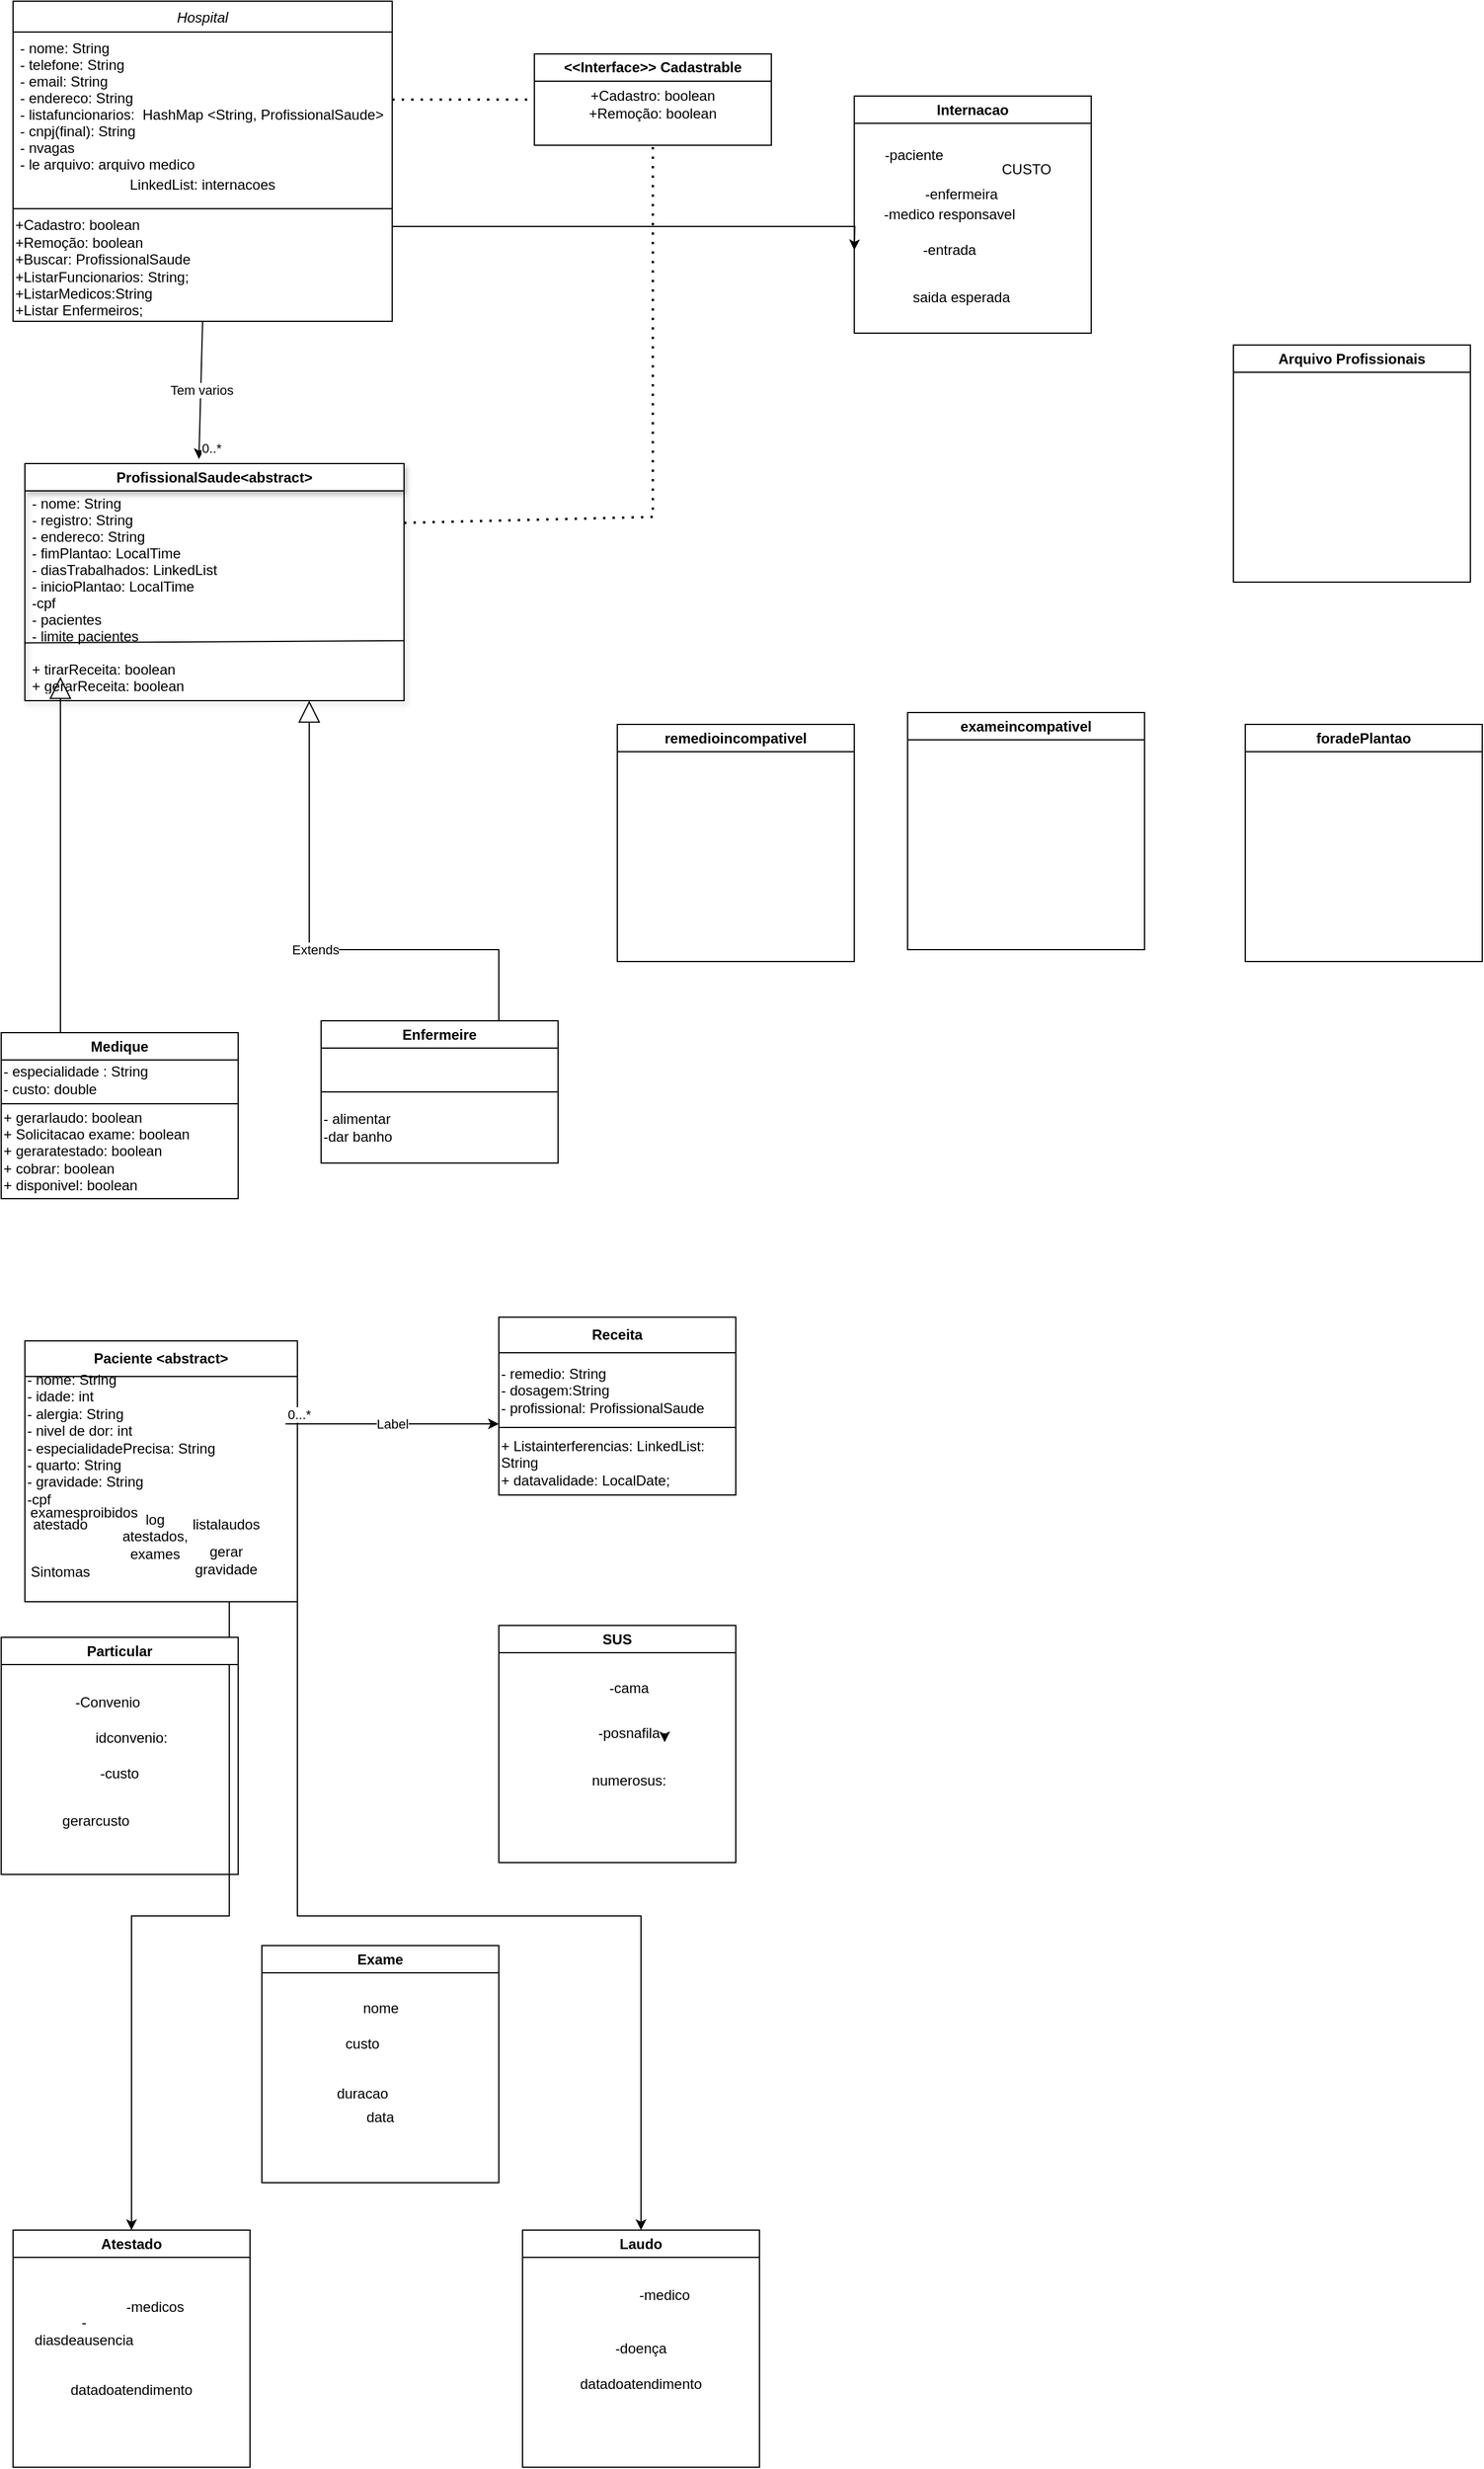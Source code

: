 <mxfile version="21.3.8" type="github">
  <diagram id="C5RBs43oDa-KdzZeNtuy" name="Page-1">
    <mxGraphModel dx="1434" dy="775" grid="1" gridSize="10" guides="1" tooltips="1" connect="1" arrows="1" fold="1" page="1" pageScale="1" pageWidth="1600" pageHeight="1169" math="0" shadow="0">
      <root>
        <mxCell id="WIyWlLk6GJQsqaUBKTNV-0" />
        <mxCell id="WIyWlLk6GJQsqaUBKTNV-1" parent="WIyWlLk6GJQsqaUBKTNV-0" />
        <mxCell id="zkfFHV4jXpPFQw0GAbJ--0" value="Hospital" style="swimlane;fontStyle=2;align=center;verticalAlign=top;childLayout=stackLayout;horizontal=1;startSize=26;horizontalStack=0;resizeParent=1;resizeLast=0;collapsible=1;marginBottom=0;rounded=0;shadow=0;strokeWidth=1;" parent="WIyWlLk6GJQsqaUBKTNV-1" vertex="1">
          <mxGeometry x="40" y="80" width="320" height="270" as="geometry">
            <mxRectangle x="230" y="140" width="160" height="26" as="alternateBounds" />
          </mxGeometry>
        </mxCell>
        <mxCell id="zkfFHV4jXpPFQw0GAbJ--1" value="- nome: String&#xa;- telefone: String&#xa;- email: String&#xa;- endereco: String&#xa;- listafuncionarios:  HashMap &lt;String, ProfissionalSaude&gt;&#xa;- cnpj(final): String&#xa;- nvagas&#xa;- le arquivo: arquivo medico" style="text;align=left;verticalAlign=top;spacingLeft=4;spacingRight=4;overflow=hidden;rotatable=0;points=[[0,0.5],[1,0.5]];portConstraint=eastwest;" parent="zkfFHV4jXpPFQw0GAbJ--0" vertex="1">
          <mxGeometry y="26" width="320" height="114" as="geometry" />
        </mxCell>
        <mxCell id="CyfO7_76a3TtjCnsQ1G2-8" style="edgeStyle=orthogonalEdgeStyle;rounded=0;orthogonalLoop=1;jettySize=auto;html=1;exitX=1;exitY=1;exitDx=0;exitDy=0;" parent="zkfFHV4jXpPFQw0GAbJ--0" source="CyfO7_76a3TtjCnsQ1G2-6" edge="1">
          <mxGeometry relative="1" as="geometry">
            <mxPoint x="710" y="210" as="targetPoint" />
          </mxGeometry>
        </mxCell>
        <mxCell id="CyfO7_76a3TtjCnsQ1G2-6" value="LinkedList: internacoes" style="text;html=1;strokeColor=none;fillColor=none;align=center;verticalAlign=middle;whiteSpace=wrap;rounded=0;" parent="zkfFHV4jXpPFQw0GAbJ--0" vertex="1">
          <mxGeometry y="140" width="320" height="30" as="geometry" />
        </mxCell>
        <mxCell id="zkfFHV4jXpPFQw0GAbJ--4" value="" style="line;html=1;strokeWidth=1;align=left;verticalAlign=middle;spacingTop=-1;spacingLeft=3;spacingRight=3;rotatable=0;labelPosition=right;points=[];portConstraint=eastwest;" parent="zkfFHV4jXpPFQw0GAbJ--0" vertex="1">
          <mxGeometry y="170" width="320" height="10" as="geometry" />
        </mxCell>
        <mxCell id="-9V2bEK6rvMUXnRSOSfq-13" value="+Cadastro: boolean&lt;br&gt;+Remoção: boolean&lt;br&gt;+Buscar: ProfissionalSaude&lt;br&gt;+ListarFuncionarios: String;&lt;br&gt;+ListarMedicos:String&lt;br&gt;+Listar Enfermeiros;" style="text;html=1;strokeColor=none;fillColor=none;align=left;verticalAlign=middle;whiteSpace=wrap;rounded=0;" parent="zkfFHV4jXpPFQw0GAbJ--0" vertex="1">
          <mxGeometry y="180" width="320" height="90" as="geometry" />
        </mxCell>
        <mxCell id="-9V2bEK6rvMUXnRSOSfq-5" value="&amp;lt;&amp;lt;Interface&amp;gt;&amp;gt; Cadastrable" style="swimlane;whiteSpace=wrap;html=1;" parent="WIyWlLk6GJQsqaUBKTNV-1" vertex="1">
          <mxGeometry x="480" y="124.5" width="200" height="77" as="geometry" />
        </mxCell>
        <mxCell id="-9V2bEK6rvMUXnRSOSfq-8" value="+Cadastro: boolean&lt;br&gt;+Remoção: boolean" style="text;html=1;strokeColor=none;fillColor=none;align=center;verticalAlign=middle;whiteSpace=wrap;rounded=0;" parent="-9V2bEK6rvMUXnRSOSfq-5" vertex="1">
          <mxGeometry y="27" width="200" height="30" as="geometry" />
        </mxCell>
        <mxCell id="-9V2bEK6rvMUXnRSOSfq-11" value="" style="endArrow=none;dashed=1;html=1;dashPattern=1 3;strokeWidth=2;rounded=0;exitX=1;exitY=0.5;exitDx=0;exitDy=0;entryX=0;entryY=0.5;entryDx=0;entryDy=0;" parent="WIyWlLk6GJQsqaUBKTNV-1" source="zkfFHV4jXpPFQw0GAbJ--1" target="-9V2bEK6rvMUXnRSOSfq-5" edge="1">
          <mxGeometry width="50" height="50" relative="1" as="geometry">
            <mxPoint x="300" y="147" as="sourcePoint" />
            <mxPoint x="580" y="250" as="targetPoint" />
          </mxGeometry>
        </mxCell>
        <mxCell id="-9V2bEK6rvMUXnRSOSfq-19" value="ProfissionalSaude&amp;lt;abstract&amp;gt;" style="swimlane;whiteSpace=wrap;html=1;shadow=1;" parent="WIyWlLk6GJQsqaUBKTNV-1" vertex="1">
          <mxGeometry x="50" y="470" width="320" height="200" as="geometry" />
        </mxCell>
        <mxCell id="2CkzwocB3PWpD3vvepL0-0" value="- nome: String&#xa;- registro: String&#xa;- endereco: String&#xa;- fimPlantao: LocalTime&#xa;- diasTrabalhados: LinkedList&#xa;- inicioPlantao: LocalTime&#xa;-cpf&#xa;- pacientes&#xa;- limite pacientes&#xa;&#xa;&#xa;" style="text;align=left;verticalAlign=top;spacingLeft=4;spacingRight=4;overflow=hidden;rotatable=0;points=[[0,0.5],[1,0.5]];portConstraint=eastwest;" parent="-9V2bEK6rvMUXnRSOSfq-19" vertex="1">
          <mxGeometry y="20" width="320" height="130" as="geometry" />
        </mxCell>
        <mxCell id="2CkzwocB3PWpD3vvepL0-1" value="" style="edgeStyle=none;orthogonalLoop=1;jettySize=auto;html=1;rounded=0;exitX=-0.002;exitY=1.01;exitDx=0;exitDy=0;endArrow=none;endFill=0;exitPerimeter=0;entryX=1;entryY=0.995;entryDx=0;entryDy=0;entryPerimeter=0;" parent="-9V2bEK6rvMUXnRSOSfq-19" source="2CkzwocB3PWpD3vvepL0-0" target="2CkzwocB3PWpD3vvepL0-0" edge="1">
          <mxGeometry width="80" relative="1" as="geometry">
            <mxPoint x="110" y="160" as="sourcePoint" />
            <mxPoint x="330" y="130" as="targetPoint" />
            <Array as="points" />
          </mxGeometry>
        </mxCell>
        <mxCell id="2CkzwocB3PWpD3vvepL0-2" value="+ tirarReceita: boolean&#xa;+ gerarReceita: boolean" style="text;align=left;verticalAlign=top;spacingLeft=4;spacingRight=4;overflow=hidden;rotatable=0;points=[[0,0.5],[1,0.5]];portConstraint=eastwest;" parent="-9V2bEK6rvMUXnRSOSfq-19" vertex="1">
          <mxGeometry y="160" width="320" height="30" as="geometry" />
        </mxCell>
        <mxCell id="-9V2bEK6rvMUXnRSOSfq-26" value="" style="endArrow=classic;html=1;rounded=0;entryX=0.459;entryY=-0.019;entryDx=0;entryDy=0;exitX=0.5;exitY=1;exitDx=0;exitDy=0;entryPerimeter=0;" parent="WIyWlLk6GJQsqaUBKTNV-1" source="-9V2bEK6rvMUXnRSOSfq-13" target="-9V2bEK6rvMUXnRSOSfq-19" edge="1">
          <mxGeometry relative="1" as="geometry">
            <mxPoint x="440" y="700" as="sourcePoint" />
            <mxPoint x="600" y="700" as="targetPoint" />
          </mxGeometry>
        </mxCell>
        <mxCell id="-9V2bEK6rvMUXnRSOSfq-27" value="Tem varios" style="edgeLabel;resizable=0;html=1;align=center;verticalAlign=middle;" parent="-9V2bEK6rvMUXnRSOSfq-26" connectable="0" vertex="1">
          <mxGeometry relative="1" as="geometry" />
        </mxCell>
        <mxCell id="-9V2bEK6rvMUXnRSOSfq-29" value="0..*" style="edgeLabel;resizable=0;html=1;align=right;verticalAlign=bottom;" parent="-9V2bEK6rvMUXnRSOSfq-26" connectable="0" vertex="1">
          <mxGeometry x="1" relative="1" as="geometry">
            <mxPoint x="20" as="offset" />
          </mxGeometry>
        </mxCell>
        <mxCell id="-9V2bEK6rvMUXnRSOSfq-47" value="" style="endArrow=none;dashed=1;html=1;dashPattern=1 3;strokeWidth=2;rounded=0;entryX=0.5;entryY=1;entryDx=0;entryDy=0;exitX=1;exitY=0.25;exitDx=0;exitDy=0;" parent="WIyWlLk6GJQsqaUBKTNV-1" source="-9V2bEK6rvMUXnRSOSfq-19" target="-9V2bEK6rvMUXnRSOSfq-5" edge="1">
          <mxGeometry width="50" height="50" relative="1" as="geometry">
            <mxPoint x="660" y="320" as="sourcePoint" />
            <mxPoint x="710" y="270" as="targetPoint" />
            <Array as="points">
              <mxPoint x="580" y="515" />
            </Array>
          </mxGeometry>
        </mxCell>
        <mxCell id="-9V2bEK6rvMUXnRSOSfq-484" style="edgeStyle=orthogonalEdgeStyle;rounded=0;orthogonalLoop=1;jettySize=auto;html=1;exitX=0.25;exitY=0;exitDx=0;exitDy=0;endArrow=block;endFill=0;endSize=16;" parent="WIyWlLk6GJQsqaUBKTNV-1" source="-9V2bEK6rvMUXnRSOSfq-478" edge="1">
          <mxGeometry relative="1" as="geometry">
            <mxPoint x="80" y="650" as="targetPoint" />
            <Array as="points">
              <mxPoint x="80" y="650" />
            </Array>
          </mxGeometry>
        </mxCell>
        <mxCell id="-9V2bEK6rvMUXnRSOSfq-478" value="Medique" style="swimlane;whiteSpace=wrap;html=1;" parent="WIyWlLk6GJQsqaUBKTNV-1" vertex="1">
          <mxGeometry x="30" y="950" width="200" height="140" as="geometry" />
        </mxCell>
        <mxCell id="-9V2bEK6rvMUXnRSOSfq-34" value="- especialidade : String&lt;br&gt;- custo: double" style="text;html=1;strokeColor=none;fillColor=none;align=left;verticalAlign=middle;whiteSpace=wrap;rounded=0;" parent="-9V2bEK6rvMUXnRSOSfq-478" vertex="1">
          <mxGeometry y="20" width="200" height="40" as="geometry" />
        </mxCell>
        <mxCell id="-9V2bEK6rvMUXnRSOSfq-529" value="+ gerarlaudo: boolean&lt;br&gt;+ Solicitacao exame: boolean&lt;br&gt;+ geraratestado: boolean&lt;br&gt;+ cobrar: boolean&lt;br&gt;+ disponivel: boolean" style="text;html=1;strokeColor=none;fillColor=none;align=left;verticalAlign=middle;whiteSpace=wrap;rounded=0;" parent="-9V2bEK6rvMUXnRSOSfq-478" vertex="1">
          <mxGeometry y="60" width="200" height="80" as="geometry" />
        </mxCell>
        <mxCell id="2CkzwocB3PWpD3vvepL0-5" value="" style="edgeStyle=none;orthogonalLoop=1;jettySize=auto;html=1;rounded=0;endArrow=none;endFill=0;exitX=0;exitY=1;exitDx=0;exitDy=0;entryX=1;entryY=1;entryDx=0;entryDy=0;" parent="-9V2bEK6rvMUXnRSOSfq-478" source="-9V2bEK6rvMUXnRSOSfq-34" target="-9V2bEK6rvMUXnRSOSfq-34" edge="1">
          <mxGeometry width="80" relative="1" as="geometry">
            <mxPoint y="80" as="sourcePoint" />
            <mxPoint x="200" y="80" as="targetPoint" />
            <Array as="points">
              <mxPoint x="100" y="60" />
            </Array>
          </mxGeometry>
        </mxCell>
        <mxCell id="-9V2bEK6rvMUXnRSOSfq-479" value="Enfermeire" style="swimlane;whiteSpace=wrap;html=1;" parent="WIyWlLk6GJQsqaUBKTNV-1" vertex="1">
          <mxGeometry x="300" y="940" width="200" height="120" as="geometry" />
        </mxCell>
        <mxCell id="-9V2bEK6rvMUXnRSOSfq-492" value="- alimentar&lt;br&gt;-dar banho" style="text;html=1;strokeColor=none;fillColor=none;align=left;verticalAlign=middle;whiteSpace=wrap;rounded=0;" parent="-9V2bEK6rvMUXnRSOSfq-479" vertex="1">
          <mxGeometry y="60" width="200" height="60" as="geometry" />
        </mxCell>
        <mxCell id="2CkzwocB3PWpD3vvepL0-6" value="" style="edgeStyle=none;orthogonalLoop=1;jettySize=auto;html=1;rounded=0;endArrow=none;endFill=0;exitX=0;exitY=1;exitDx=0;exitDy=0;entryX=1;entryY=1;entryDx=0;entryDy=0;" parent="-9V2bEK6rvMUXnRSOSfq-479" edge="1">
          <mxGeometry width="80" relative="1" as="geometry">
            <mxPoint y="60" as="sourcePoint" />
            <mxPoint x="200" y="60" as="targetPoint" />
            <Array as="points">
              <mxPoint x="100" y="60" />
            </Array>
          </mxGeometry>
        </mxCell>
        <mxCell id="-9V2bEK6rvMUXnRSOSfq-482" value="Extends" style="endArrow=block;endSize=16;endFill=0;html=1;rounded=0;exitX=0.75;exitY=0;exitDx=0;exitDy=0;entryX=0.75;entryY=1;entryDx=0;entryDy=0;" parent="WIyWlLk6GJQsqaUBKTNV-1" source="-9V2bEK6rvMUXnRSOSfq-479" target="-9V2bEK6rvMUXnRSOSfq-19" edge="1">
          <mxGeometry width="160" relative="1" as="geometry">
            <mxPoint x="420" y="1030" as="sourcePoint" />
            <mxPoint x="580" y="1030" as="targetPoint" />
            <Array as="points">
              <mxPoint x="450" y="880" />
              <mxPoint x="290" y="880" />
            </Array>
          </mxGeometry>
        </mxCell>
        <mxCell id="DUk6I2xnCjZQWjMvz-8V-1" style="edgeStyle=orthogonalEdgeStyle;rounded=0;orthogonalLoop=1;jettySize=auto;html=1;exitX=1;exitY=1;exitDx=0;exitDy=0;" parent="WIyWlLk6GJQsqaUBKTNV-1" source="-9V2bEK6rvMUXnRSOSfq-493" target="-9V2bEK6rvMUXnRSOSfq-531" edge="1">
          <mxGeometry relative="1" as="geometry">
            <mxPoint x="600" y="1930" as="targetPoint" />
          </mxGeometry>
        </mxCell>
        <mxCell id="DUk6I2xnCjZQWjMvz-8V-3" style="edgeStyle=orthogonalEdgeStyle;rounded=0;orthogonalLoop=1;jettySize=auto;html=1;exitX=0.75;exitY=1;exitDx=0;exitDy=0;" parent="WIyWlLk6GJQsqaUBKTNV-1" source="-9V2bEK6rvMUXnRSOSfq-493" target="-9V2bEK6rvMUXnRSOSfq-530" edge="1">
          <mxGeometry relative="1" as="geometry" />
        </mxCell>
        <mxCell id="-9V2bEK6rvMUXnRSOSfq-493" value="Paciente &amp;lt;abstract&amp;gt;" style="swimlane;whiteSpace=wrap;html=1;startSize=30;" parent="WIyWlLk6GJQsqaUBKTNV-1" vertex="1">
          <mxGeometry x="50" y="1210" width="230" height="220" as="geometry" />
        </mxCell>
        <mxCell id="-9V2bEK6rvMUXnRSOSfq-513" value="- nome: String&lt;br&gt;- idade: int&lt;br&gt;- alergia: String&amp;nbsp;&lt;br&gt;- nivel de dor: int&lt;br&gt;- especialidadePrecisa: String&lt;br&gt;- quarto: String&lt;br&gt;&lt;div&gt;- gravidade: String&lt;/div&gt;&lt;div&gt;-cpf&lt;br&gt;&lt;/div&gt;" style="text;html=1;strokeColor=none;fillColor=none;align=left;verticalAlign=middle;whiteSpace=wrap;rounded=0;" parent="-9V2bEK6rvMUXnRSOSfq-493" vertex="1">
          <mxGeometry y="33" width="230" height="100" as="geometry" />
        </mxCell>
        <mxCell id="-9V2bEK6rvMUXnRSOSfq-532" value="atestado" style="text;html=1;strokeColor=none;fillColor=none;align=center;verticalAlign=middle;whiteSpace=wrap;rounded=0;" parent="-9V2bEK6rvMUXnRSOSfq-493" vertex="1">
          <mxGeometry y="140" width="60" height="30" as="geometry" />
        </mxCell>
        <mxCell id="-9V2bEK6rvMUXnRSOSfq-541" value="log atestados, exames" style="text;html=1;strokeColor=none;fillColor=none;align=center;verticalAlign=middle;whiteSpace=wrap;rounded=0;" parent="-9V2bEK6rvMUXnRSOSfq-493" vertex="1">
          <mxGeometry x="80" y="150" width="60" height="30" as="geometry" />
        </mxCell>
        <mxCell id="-9V2bEK6rvMUXnRSOSfq-533" value="listalaudos" style="text;html=1;strokeColor=none;fillColor=none;align=center;verticalAlign=middle;whiteSpace=wrap;rounded=0;" parent="-9V2bEK6rvMUXnRSOSfq-493" vertex="1">
          <mxGeometry x="140" y="140" width="60" height="30" as="geometry" />
        </mxCell>
        <mxCell id="-9V2bEK6rvMUXnRSOSfq-511" value="gerar gravidade" style="text;html=1;strokeColor=none;fillColor=none;align=center;verticalAlign=middle;whiteSpace=wrap;rounded=0;" parent="-9V2bEK6rvMUXnRSOSfq-493" vertex="1">
          <mxGeometry x="140" y="170" width="60" height="30" as="geometry" />
        </mxCell>
        <mxCell id="-9V2bEK6rvMUXnRSOSfq-510" value="Sintomas" style="text;html=1;strokeColor=none;fillColor=none;align=center;verticalAlign=middle;whiteSpace=wrap;rounded=0;" parent="-9V2bEK6rvMUXnRSOSfq-493" vertex="1">
          <mxGeometry y="180" width="60" height="30" as="geometry" />
        </mxCell>
        <mxCell id="-9V2bEK6rvMUXnRSOSfq-514" value="examesproibidos" style="text;html=1;strokeColor=none;fillColor=none;align=center;verticalAlign=middle;whiteSpace=wrap;rounded=0;" parent="-9V2bEK6rvMUXnRSOSfq-493" vertex="1">
          <mxGeometry x="20" y="130" width="60" height="30" as="geometry" />
        </mxCell>
        <mxCell id="-9V2bEK6rvMUXnRSOSfq-494" value="Particular" style="swimlane;whiteSpace=wrap;html=1;startSize=23;" parent="WIyWlLk6GJQsqaUBKTNV-1" vertex="1">
          <mxGeometry x="30" y="1460" width="200" height="200" as="geometry" />
        </mxCell>
        <mxCell id="-9V2bEK6rvMUXnRSOSfq-515" value="-Convenio" style="text;html=1;strokeColor=none;fillColor=none;align=center;verticalAlign=middle;whiteSpace=wrap;rounded=0;" parent="-9V2bEK6rvMUXnRSOSfq-494" vertex="1">
          <mxGeometry x="60" y="40" width="60" height="30" as="geometry" />
        </mxCell>
        <mxCell id="-9V2bEK6rvMUXnRSOSfq-522" value="gerarcusto" style="text;html=1;strokeColor=none;fillColor=none;align=center;verticalAlign=middle;whiteSpace=wrap;rounded=0;" parent="-9V2bEK6rvMUXnRSOSfq-494" vertex="1">
          <mxGeometry x="50" y="140" width="60" height="30" as="geometry" />
        </mxCell>
        <mxCell id="-9V2bEK6rvMUXnRSOSfq-523" value="-custo" style="text;html=1;strokeColor=none;fillColor=none;align=center;verticalAlign=middle;whiteSpace=wrap;rounded=0;" parent="-9V2bEK6rvMUXnRSOSfq-494" vertex="1">
          <mxGeometry x="70" y="100" width="60" height="30" as="geometry" />
        </mxCell>
        <mxCell id="-9V2bEK6rvMUXnRSOSfq-526" value="idconvenio:" style="text;html=1;strokeColor=none;fillColor=none;align=center;verticalAlign=middle;whiteSpace=wrap;rounded=0;" parent="-9V2bEK6rvMUXnRSOSfq-494" vertex="1">
          <mxGeometry x="80" y="70" width="60" height="30" as="geometry" />
        </mxCell>
        <mxCell id="-9V2bEK6rvMUXnRSOSfq-496" value="SUS" style="swimlane;whiteSpace=wrap;html=1;" parent="WIyWlLk6GJQsqaUBKTNV-1" vertex="1">
          <mxGeometry x="450" y="1450" width="200" height="200" as="geometry" />
        </mxCell>
        <mxCell id="-9V2bEK6rvMUXnRSOSfq-519" value="-cama" style="text;html=1;strokeColor=none;fillColor=none;align=center;verticalAlign=middle;whiteSpace=wrap;rounded=0;" parent="-9V2bEK6rvMUXnRSOSfq-496" vertex="1">
          <mxGeometry x="80" y="40" width="60" height="26" as="geometry" />
        </mxCell>
        <mxCell id="-9V2bEK6rvMUXnRSOSfq-520" value="-posnafila" style="text;html=1;strokeColor=none;fillColor=none;align=center;verticalAlign=middle;whiteSpace=wrap;rounded=0;" parent="-9V2bEK6rvMUXnRSOSfq-496" vertex="1">
          <mxGeometry x="80" y="76" width="60" height="30" as="geometry" />
        </mxCell>
        <mxCell id="-9V2bEK6rvMUXnRSOSfq-521" style="edgeStyle=orthogonalEdgeStyle;rounded=0;orthogonalLoop=1;jettySize=auto;html=1;exitX=1;exitY=0.5;exitDx=0;exitDy=0;entryX=1;entryY=0.75;entryDx=0;entryDy=0;" parent="-9V2bEK6rvMUXnRSOSfq-496" source="-9V2bEK6rvMUXnRSOSfq-520" target="-9V2bEK6rvMUXnRSOSfq-520" edge="1">
          <mxGeometry relative="1" as="geometry" />
        </mxCell>
        <mxCell id="-9V2bEK6rvMUXnRSOSfq-527" value="numerosus:" style="text;html=1;strokeColor=none;fillColor=none;align=center;verticalAlign=middle;whiteSpace=wrap;rounded=0;" parent="-9V2bEK6rvMUXnRSOSfq-496" vertex="1">
          <mxGeometry x="80" y="116" width="60" height="30" as="geometry" />
        </mxCell>
        <mxCell id="-9V2bEK6rvMUXnRSOSfq-500" value="&#39;" style="endArrow=classic;html=1;rounded=0;" parent="WIyWlLk6GJQsqaUBKTNV-1" edge="1">
          <mxGeometry relative="1" as="geometry">
            <mxPoint x="270" y="1280" as="sourcePoint" />
            <mxPoint x="450" y="1280" as="targetPoint" />
            <Array as="points" />
          </mxGeometry>
        </mxCell>
        <mxCell id="-9V2bEK6rvMUXnRSOSfq-501" value="Label" style="edgeLabel;resizable=0;html=1;align=center;verticalAlign=middle;" parent="-9V2bEK6rvMUXnRSOSfq-500" connectable="0" vertex="1">
          <mxGeometry relative="1" as="geometry" />
        </mxCell>
        <mxCell id="-9V2bEK6rvMUXnRSOSfq-502" value="0...*" style="edgeLabel;resizable=0;html=1;align=left;verticalAlign=bottom;" parent="-9V2bEK6rvMUXnRSOSfq-500" connectable="0" vertex="1">
          <mxGeometry x="-1" relative="1" as="geometry" />
        </mxCell>
        <mxCell id="-9V2bEK6rvMUXnRSOSfq-503" value="Exame" style="swimlane;whiteSpace=wrap;html=1;" parent="WIyWlLk6GJQsqaUBKTNV-1" vertex="1">
          <mxGeometry x="250" y="1720" width="200" height="200" as="geometry" />
        </mxCell>
        <mxCell id="-9V2bEK6rvMUXnRSOSfq-543" value="custo" style="text;html=1;strokeColor=none;fillColor=none;align=center;verticalAlign=middle;whiteSpace=wrap;rounded=0;" parent="-9V2bEK6rvMUXnRSOSfq-503" vertex="1">
          <mxGeometry x="55" y="68" width="60" height="30" as="geometry" />
        </mxCell>
        <mxCell id="-9V2bEK6rvMUXnRSOSfq-547" value="data" style="text;html=1;strokeColor=none;fillColor=none;align=center;verticalAlign=middle;whiteSpace=wrap;rounded=0;" parent="-9V2bEK6rvMUXnRSOSfq-503" vertex="1">
          <mxGeometry x="70" y="130" width="60" height="30" as="geometry" />
        </mxCell>
        <mxCell id="-9V2bEK6rvMUXnRSOSfq-542" value="nome" style="text;html=1;align=center;verticalAlign=middle;resizable=0;points=[];autosize=1;strokeColor=none;fillColor=none;" parent="-9V2bEK6rvMUXnRSOSfq-503" vertex="1">
          <mxGeometry x="75" y="38" width="50" height="30" as="geometry" />
        </mxCell>
        <mxCell id="-9V2bEK6rvMUXnRSOSfq-546" value="duracao" style="text;html=1;strokeColor=none;fillColor=none;align=center;verticalAlign=middle;whiteSpace=wrap;rounded=0;" parent="-9V2bEK6rvMUXnRSOSfq-503" vertex="1">
          <mxGeometry x="55" y="110" width="60" height="30" as="geometry" />
        </mxCell>
        <mxCell id="-9V2bEK6rvMUXnRSOSfq-530" value="Atestado" style="swimlane;whiteSpace=wrap;html=1;" parent="WIyWlLk6GJQsqaUBKTNV-1" vertex="1">
          <mxGeometry x="40" y="1960" width="200" height="200" as="geometry" />
        </mxCell>
        <mxCell id="-9V2bEK6rvMUXnRSOSfq-534" value="-medicos" style="text;html=1;strokeColor=none;fillColor=none;align=center;verticalAlign=middle;whiteSpace=wrap;rounded=0;" parent="-9V2bEK6rvMUXnRSOSfq-530" vertex="1">
          <mxGeometry x="90" y="50" width="60" height="30" as="geometry" />
        </mxCell>
        <mxCell id="-9V2bEK6rvMUXnRSOSfq-535" value="-diasdeausencia" style="text;html=1;strokeColor=none;fillColor=none;align=center;verticalAlign=middle;whiteSpace=wrap;rounded=0;" parent="-9V2bEK6rvMUXnRSOSfq-530" vertex="1">
          <mxGeometry x="30" y="70" width="60" height="30" as="geometry" />
        </mxCell>
        <mxCell id="-9V2bEK6rvMUXnRSOSfq-536" value="datadoatendimento" style="text;html=1;strokeColor=none;fillColor=none;align=center;verticalAlign=middle;whiteSpace=wrap;rounded=0;" parent="-9V2bEK6rvMUXnRSOSfq-530" vertex="1">
          <mxGeometry x="70" y="120" width="60" height="30" as="geometry" />
        </mxCell>
        <mxCell id="-9V2bEK6rvMUXnRSOSfq-531" value="Laudo" style="swimlane;whiteSpace=wrap;html=1;" parent="WIyWlLk6GJQsqaUBKTNV-1" vertex="1">
          <mxGeometry x="470" y="1960" width="200" height="200" as="geometry" />
        </mxCell>
        <mxCell id="-9V2bEK6rvMUXnRSOSfq-538" value="-medico" style="text;html=1;strokeColor=none;fillColor=none;align=center;verticalAlign=middle;whiteSpace=wrap;rounded=0;" parent="-9V2bEK6rvMUXnRSOSfq-531" vertex="1">
          <mxGeometry x="90" y="40" width="60" height="30" as="geometry" />
        </mxCell>
        <mxCell id="-9V2bEK6rvMUXnRSOSfq-539" value="-doença" style="text;html=1;strokeColor=none;fillColor=none;align=center;verticalAlign=middle;whiteSpace=wrap;rounded=0;" parent="-9V2bEK6rvMUXnRSOSfq-531" vertex="1">
          <mxGeometry x="70" y="85" width="60" height="30" as="geometry" />
        </mxCell>
        <mxCell id="-9V2bEK6rvMUXnRSOSfq-540" value="datadoatendimento" style="text;html=1;strokeColor=none;fillColor=none;align=center;verticalAlign=middle;whiteSpace=wrap;rounded=0;" parent="-9V2bEK6rvMUXnRSOSfq-531" vertex="1">
          <mxGeometry x="70" y="115" width="60" height="30" as="geometry" />
        </mxCell>
        <mxCell id="-9V2bEK6rvMUXnRSOSfq-40" value="Receita" style="swimlane;whiteSpace=wrap;html=1;startSize=30;" parent="WIyWlLk6GJQsqaUBKTNV-1" vertex="1">
          <mxGeometry x="450" y="1190" width="200" height="150" as="geometry" />
        </mxCell>
        <mxCell id="-9V2bEK6rvMUXnRSOSfq-42" value="- remedio: String&lt;br&gt;- dosagem:String&lt;br&gt;- profissional: ProfissionalSaude" style="text;html=1;strokeColor=none;fillColor=none;align=left;verticalAlign=middle;whiteSpace=wrap;rounded=0;" parent="-9V2bEK6rvMUXnRSOSfq-40" vertex="1">
          <mxGeometry y="30" width="200" height="63" as="geometry" />
        </mxCell>
        <mxCell id="-9V2bEK6rvMUXnRSOSfq-45" value="+ Listainterferencias: LinkedList: String&lt;br&gt;&lt;div style=&quot;&quot;&gt;&lt;span style=&quot;background-color: initial;&quot;&gt;+ datavalidade: LocalDate;&lt;/span&gt;&lt;/div&gt;" style="text;html=1;strokeColor=none;fillColor=none;align=left;verticalAlign=middle;whiteSpace=wrap;rounded=0;" parent="-9V2bEK6rvMUXnRSOSfq-40" vertex="1">
          <mxGeometry y="93" width="200" height="60" as="geometry" />
        </mxCell>
        <mxCell id="2CkzwocB3PWpD3vvepL0-7" value="" style="edgeStyle=none;orthogonalLoop=1;jettySize=auto;html=1;rounded=0;endArrow=none;endFill=0;exitX=0;exitY=1;exitDx=0;exitDy=0;entryX=1;entryY=1;entryDx=0;entryDy=0;" parent="-9V2bEK6rvMUXnRSOSfq-40" source="-9V2bEK6rvMUXnRSOSfq-42" target="-9V2bEK6rvMUXnRSOSfq-42" edge="1">
          <mxGeometry width="80" relative="1" as="geometry">
            <mxPoint y="100" as="sourcePoint" />
            <mxPoint x="200" y="100" as="targetPoint" />
            <Array as="points" />
          </mxGeometry>
        </mxCell>
        <mxCell id="CyfO7_76a3TtjCnsQ1G2-0" value="Internacao" style="swimlane;whiteSpace=wrap;html=1;startSize=23;" parent="WIyWlLk6GJQsqaUBKTNV-1" vertex="1">
          <mxGeometry x="750" y="160" width="200" height="200" as="geometry" />
        </mxCell>
        <mxCell id="CyfO7_76a3TtjCnsQ1G2-5" value="&lt;div&gt;CUSTO&lt;/div&gt;" style="text;html=1;align=center;verticalAlign=middle;resizable=0;points=[];autosize=1;strokeColor=none;fillColor=none;" parent="CyfO7_76a3TtjCnsQ1G2-0" vertex="1">
          <mxGeometry x="115" y="47" width="60" height="30" as="geometry" />
        </mxCell>
        <mxCell id="CyfO7_76a3TtjCnsQ1G2-1" value="-paciente" style="text;html=1;align=center;verticalAlign=middle;resizable=0;points=[];autosize=1;strokeColor=none;fillColor=none;" parent="WIyWlLk6GJQsqaUBKTNV-1" vertex="1">
          <mxGeometry x="765" y="195" width="70" height="30" as="geometry" />
        </mxCell>
        <mxCell id="CyfO7_76a3TtjCnsQ1G2-2" value="-medico responsavel" style="text;html=1;align=center;verticalAlign=middle;resizable=0;points=[];autosize=1;strokeColor=none;fillColor=none;" parent="WIyWlLk6GJQsqaUBKTNV-1" vertex="1">
          <mxGeometry x="765" y="245" width="130" height="30" as="geometry" />
        </mxCell>
        <mxCell id="CyfO7_76a3TtjCnsQ1G2-3" value="-entrada" style="text;html=1;align=center;verticalAlign=middle;resizable=0;points=[];autosize=1;strokeColor=none;fillColor=none;" parent="WIyWlLk6GJQsqaUBKTNV-1" vertex="1">
          <mxGeometry x="795" y="275" width="70" height="30" as="geometry" />
        </mxCell>
        <mxCell id="CyfO7_76a3TtjCnsQ1G2-4" value="saida esperada" style="text;html=1;align=center;verticalAlign=middle;resizable=0;points=[];autosize=1;strokeColor=none;fillColor=none;" parent="WIyWlLk6GJQsqaUBKTNV-1" vertex="1">
          <mxGeometry x="785" y="315" width="110" height="30" as="geometry" />
        </mxCell>
        <mxCell id="CyfO7_76a3TtjCnsQ1G2-9" value="remedioincompativel" style="swimlane;whiteSpace=wrap;html=1;" parent="WIyWlLk6GJQsqaUBKTNV-1" vertex="1">
          <mxGeometry x="550" y="690" width="200" height="200" as="geometry" />
        </mxCell>
        <mxCell id="CyfO7_76a3TtjCnsQ1G2-10" value="exameincompativel" style="swimlane;whiteSpace=wrap;html=1;" parent="WIyWlLk6GJQsqaUBKTNV-1" vertex="1">
          <mxGeometry x="795" y="680" width="200" height="200" as="geometry" />
        </mxCell>
        <mxCell id="CyfO7_76a3TtjCnsQ1G2-11" value="foradePlantao" style="swimlane;whiteSpace=wrap;html=1;" parent="WIyWlLk6GJQsqaUBKTNV-1" vertex="1">
          <mxGeometry x="1080" y="690" width="200" height="200" as="geometry" />
        </mxCell>
        <mxCell id="CyfO7_76a3TtjCnsQ1G2-12" value="&lt;div&gt;-enfermeira&lt;/div&gt;" style="text;html=1;align=center;verticalAlign=middle;resizable=0;points=[];autosize=1;strokeColor=none;fillColor=none;" parent="WIyWlLk6GJQsqaUBKTNV-1" vertex="1">
          <mxGeometry x="800" y="228" width="80" height="30" as="geometry" />
        </mxCell>
        <mxCell id="Ks9QB9N6ebiZV_AhtOyt-0" value="Arquivo Profissionais" style="swimlane;whiteSpace=wrap;html=1;" vertex="1" parent="WIyWlLk6GJQsqaUBKTNV-1">
          <mxGeometry x="1070" y="370" width="200" height="200" as="geometry" />
        </mxCell>
      </root>
    </mxGraphModel>
  </diagram>
</mxfile>

